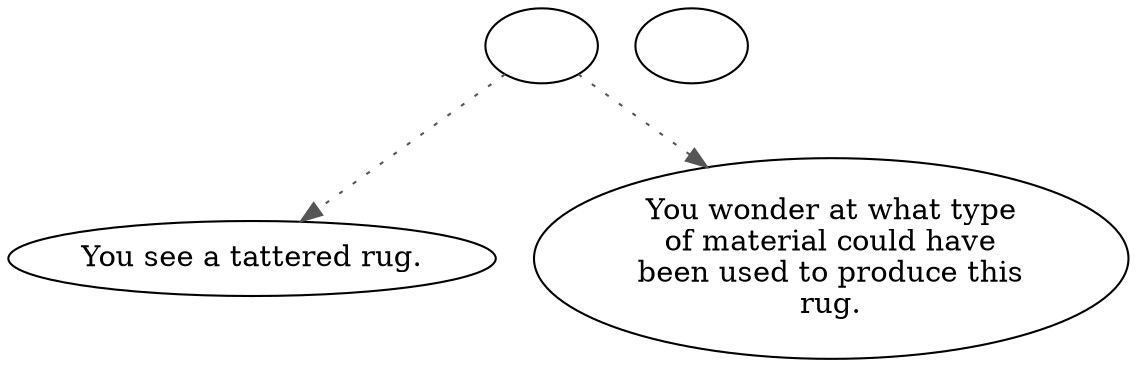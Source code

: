 digraph SHADYRUG {
  "start" [style=filled       fillcolor="#FFFFFF"       color="#000000"]
  "start" -> "look_at_p_proc" [style=dotted color="#555555"]
  "start" -> "description_p_proc" [style=dotted color="#555555"]
  "start" [label=""]
  "chairend" [style=filled       fillcolor="#FFFFFF"       color="#000000"]
  "chairend" [label=""]
  "look_at_p_proc" [style=filled       fillcolor="#FFFFFF"       color="#000000"]
  "look_at_p_proc" [label="You see a tattered rug."]
  "description_p_proc" [style=filled       fillcolor="#FFFFFF"       color="#000000"]
  "description_p_proc" [label="You wonder at what type\nof material could have\nbeen used to produce this\nrug."]
}
